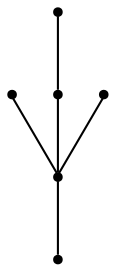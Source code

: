 graph {
  node [shape=point,comment="{\"directed\":false,\"doi\":\"10.1007/978-3-030-04414-5_27\",\"figure\":\"3 (2)\"}"]

  v0 [pos="1053.8772674949066,448.8078256652963"]
  v1 [pos="942.5209919657718,495.22705603313983"]
  v2 [pos="1051.471669962082,403.68018740822436"]
  v3 [pos="979.6414938579354,425.600118110526"]
  v4 [pos="947.0550369128854,443.40694601186544"]
  v5 [pos="868.2872849523758,448.8078256652963"]

  v0 -- v1 [id="-1",pos="1053.8772674949066,448.8078256652963 942.5209919657718,495.22705603313983 942.5209919657718,495.22705603313983 942.5209919657718,495.22705603313983"]
  v2 -- v3 [id="-3",pos="1051.471669962082,403.68018740822436 979.6414938579354,425.600118110526 979.6414938579354,425.600118110526 979.6414938579354,425.600118110526"]
  v3 -- v1 [id="-5",pos="979.6414938579354,425.600118110526 942.5209919657718,495.22705603313983 942.5209919657718,495.22705603313983 942.5209919657718,495.22705603313983"]
  v4 -- v1 [id="-8",pos="947.0550369128854,443.40694601186544 942.5209919657718,495.22705603313983 942.5209919657718,495.22705603313983 942.5209919657718,495.22705603313983"]
  v1 -- v5 [id="-11",pos="942.5209919657718,495.22705603313983 868.2872849523758,448.8078256652963 868.2872849523758,448.8078256652963 868.2872849523758,448.8078256652963"]
}